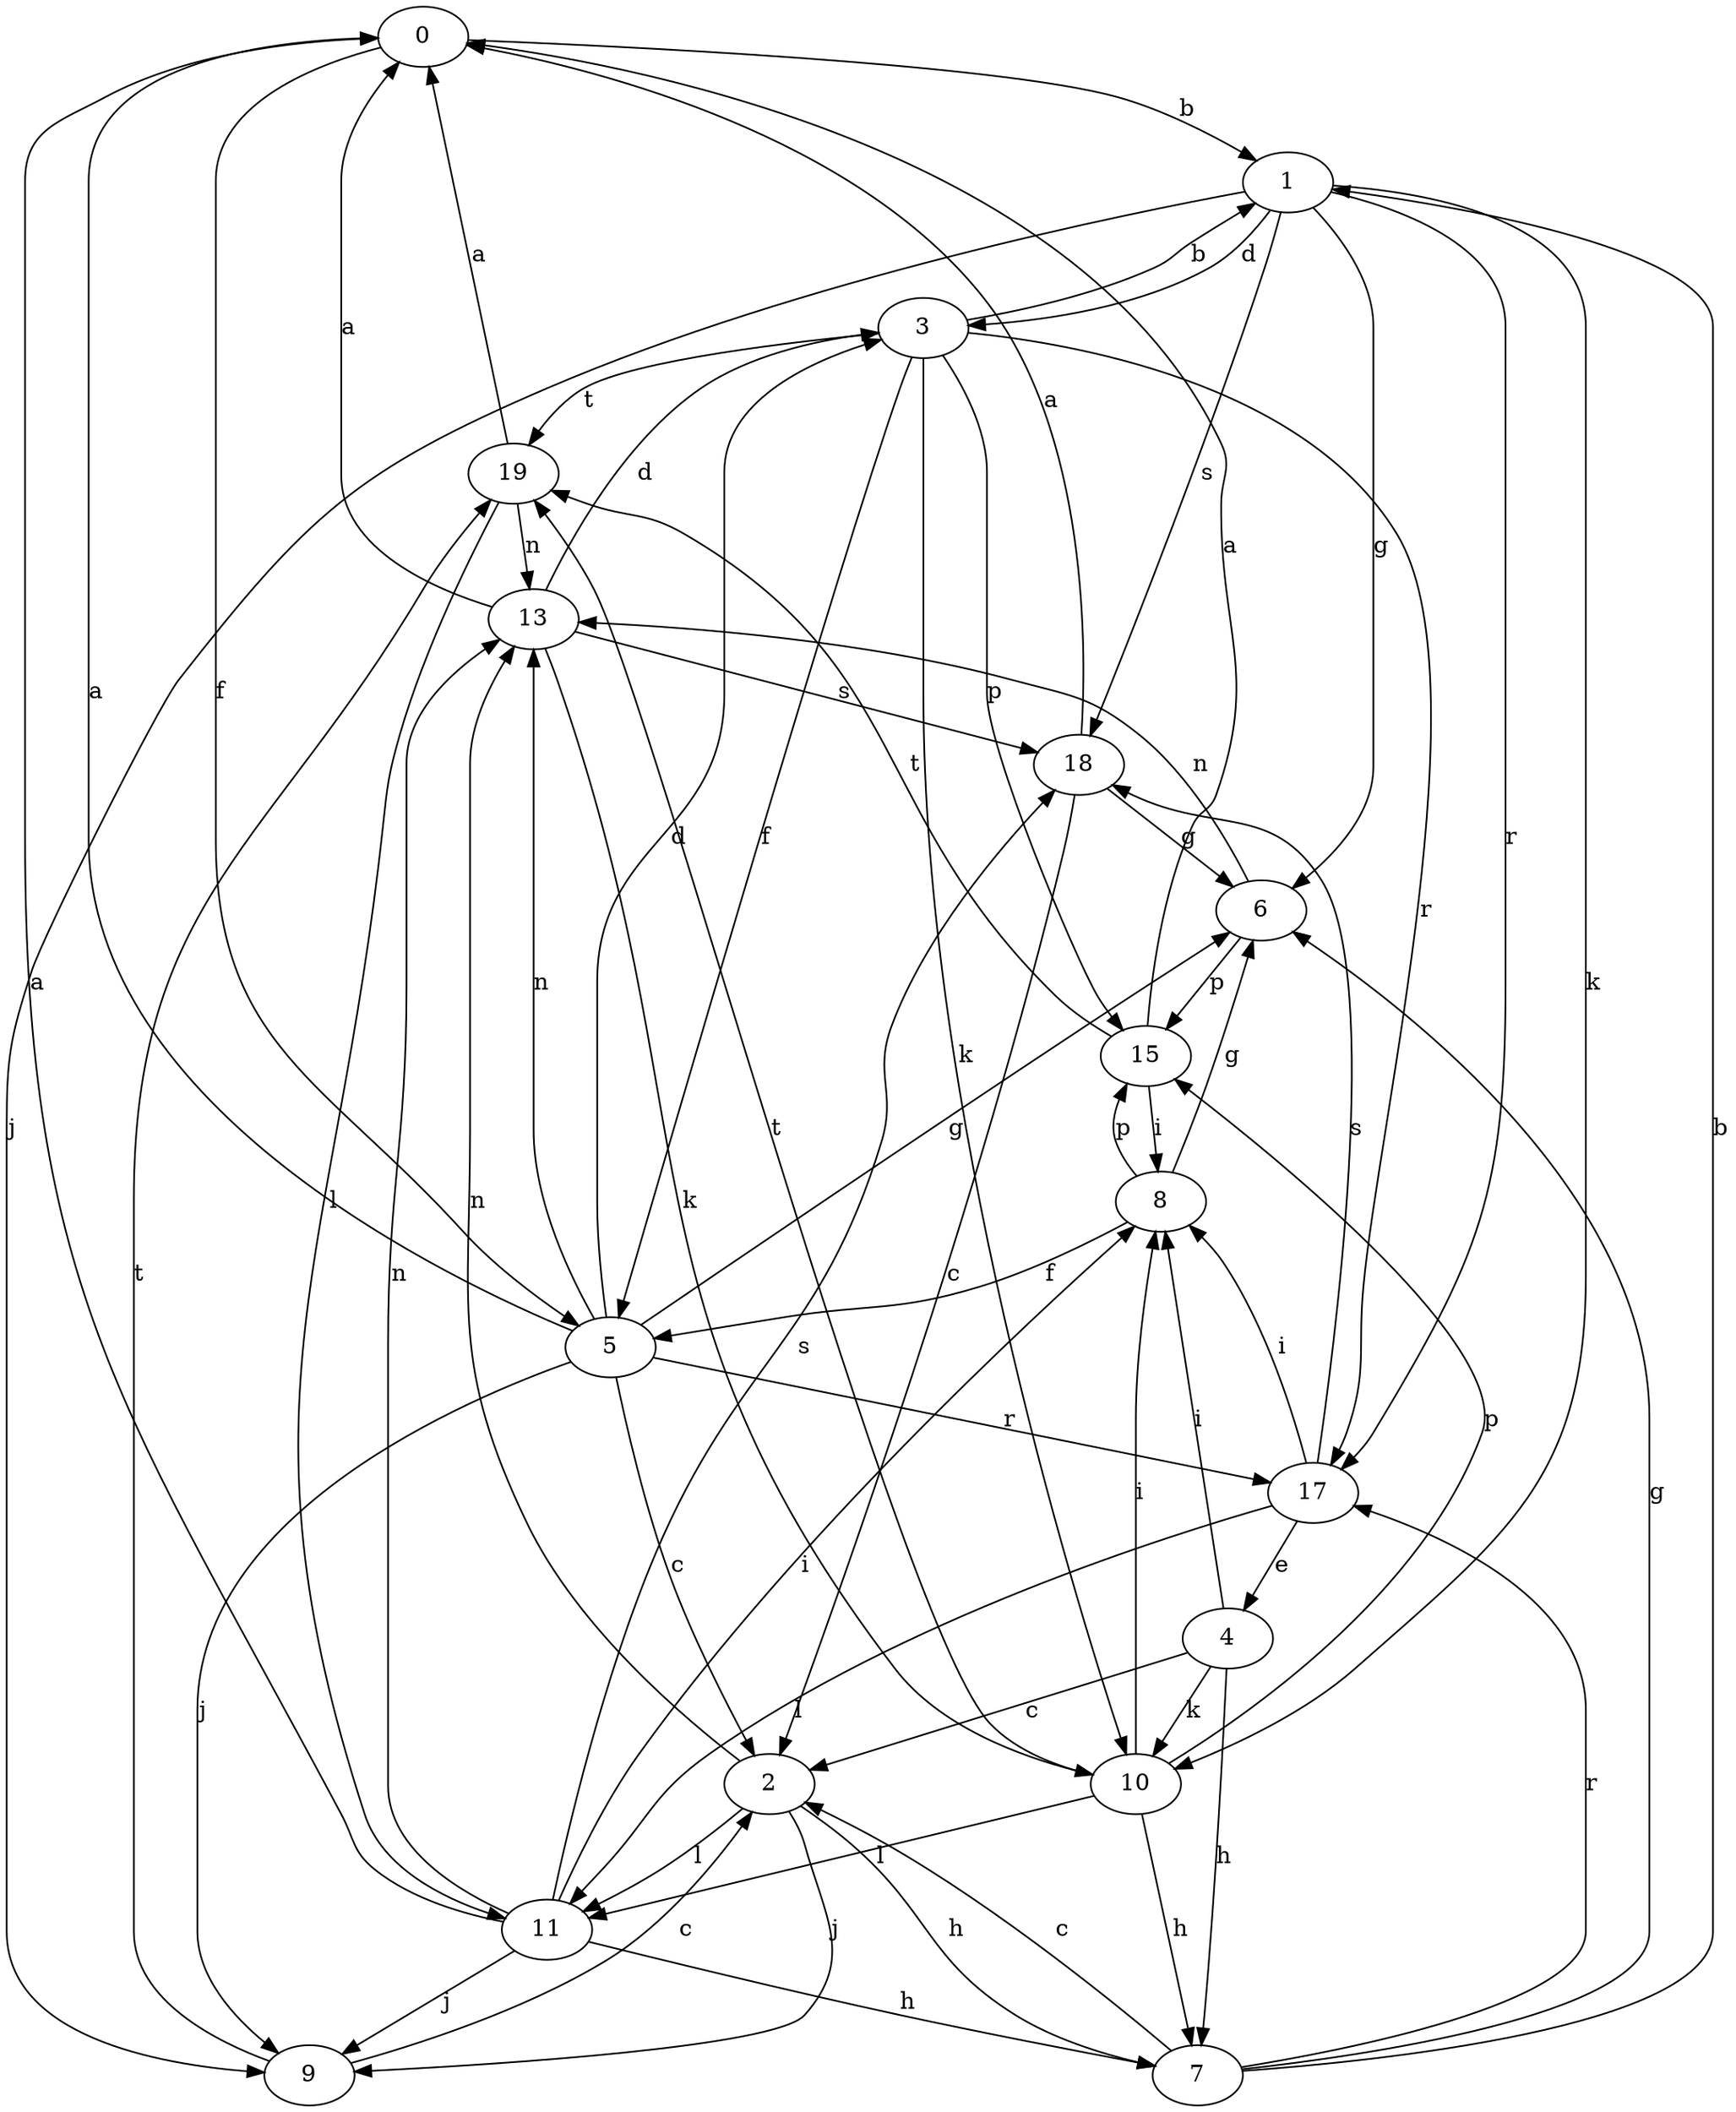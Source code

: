 strict digraph  {
0;
1;
2;
3;
4;
5;
6;
7;
8;
9;
10;
11;
13;
15;
17;
18;
19;
0 -> 1  [label=b];
0 -> 5  [label=f];
1 -> 3  [label=d];
1 -> 6  [label=g];
1 -> 9  [label=j];
1 -> 10  [label=k];
1 -> 17  [label=r];
1 -> 18  [label=s];
2 -> 7  [label=h];
2 -> 9  [label=j];
2 -> 11  [label=l];
2 -> 13  [label=n];
3 -> 1  [label=b];
3 -> 5  [label=f];
3 -> 10  [label=k];
3 -> 15  [label=p];
3 -> 17  [label=r];
3 -> 19  [label=t];
4 -> 2  [label=c];
4 -> 7  [label=h];
4 -> 8  [label=i];
4 -> 10  [label=k];
5 -> 0  [label=a];
5 -> 2  [label=c];
5 -> 3  [label=d];
5 -> 6  [label=g];
5 -> 9  [label=j];
5 -> 13  [label=n];
5 -> 17  [label=r];
6 -> 13  [label=n];
6 -> 15  [label=p];
7 -> 1  [label=b];
7 -> 2  [label=c];
7 -> 6  [label=g];
7 -> 17  [label=r];
8 -> 5  [label=f];
8 -> 6  [label=g];
8 -> 15  [label=p];
9 -> 2  [label=c];
9 -> 19  [label=t];
10 -> 7  [label=h];
10 -> 8  [label=i];
10 -> 11  [label=l];
10 -> 15  [label=p];
10 -> 19  [label=t];
11 -> 0  [label=a];
11 -> 7  [label=h];
11 -> 8  [label=i];
11 -> 9  [label=j];
11 -> 13  [label=n];
11 -> 18  [label=s];
13 -> 0  [label=a];
13 -> 3  [label=d];
13 -> 10  [label=k];
13 -> 18  [label=s];
15 -> 0  [label=a];
15 -> 8  [label=i];
15 -> 19  [label=t];
17 -> 4  [label=e];
17 -> 8  [label=i];
17 -> 11  [label=l];
17 -> 18  [label=s];
18 -> 0  [label=a];
18 -> 2  [label=c];
18 -> 6  [label=g];
19 -> 0  [label=a];
19 -> 11  [label=l];
19 -> 13  [label=n];
}
